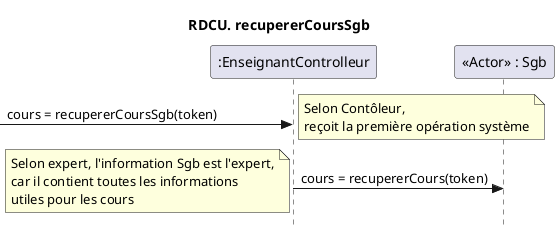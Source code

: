 @startuml recupererCoursSgb
skinparam style strictuml
skinparam defaultfontname Verdana
title RDCU. recupererCoursSgb
participant ":EnseignantControlleur" as sga
participant "<<Actor>> : Sgb" as sgb

->sga : cours = recupererCoursSgb(token)
note left : Selon Contôleur,\nreçoit la première opération système
sga->sgb: cours = recupererCours(token)
note left : Selon expert, l'information Sgb est l'expert,\ncar il contient toutes les informations\nutiles pour les cours
@enduml